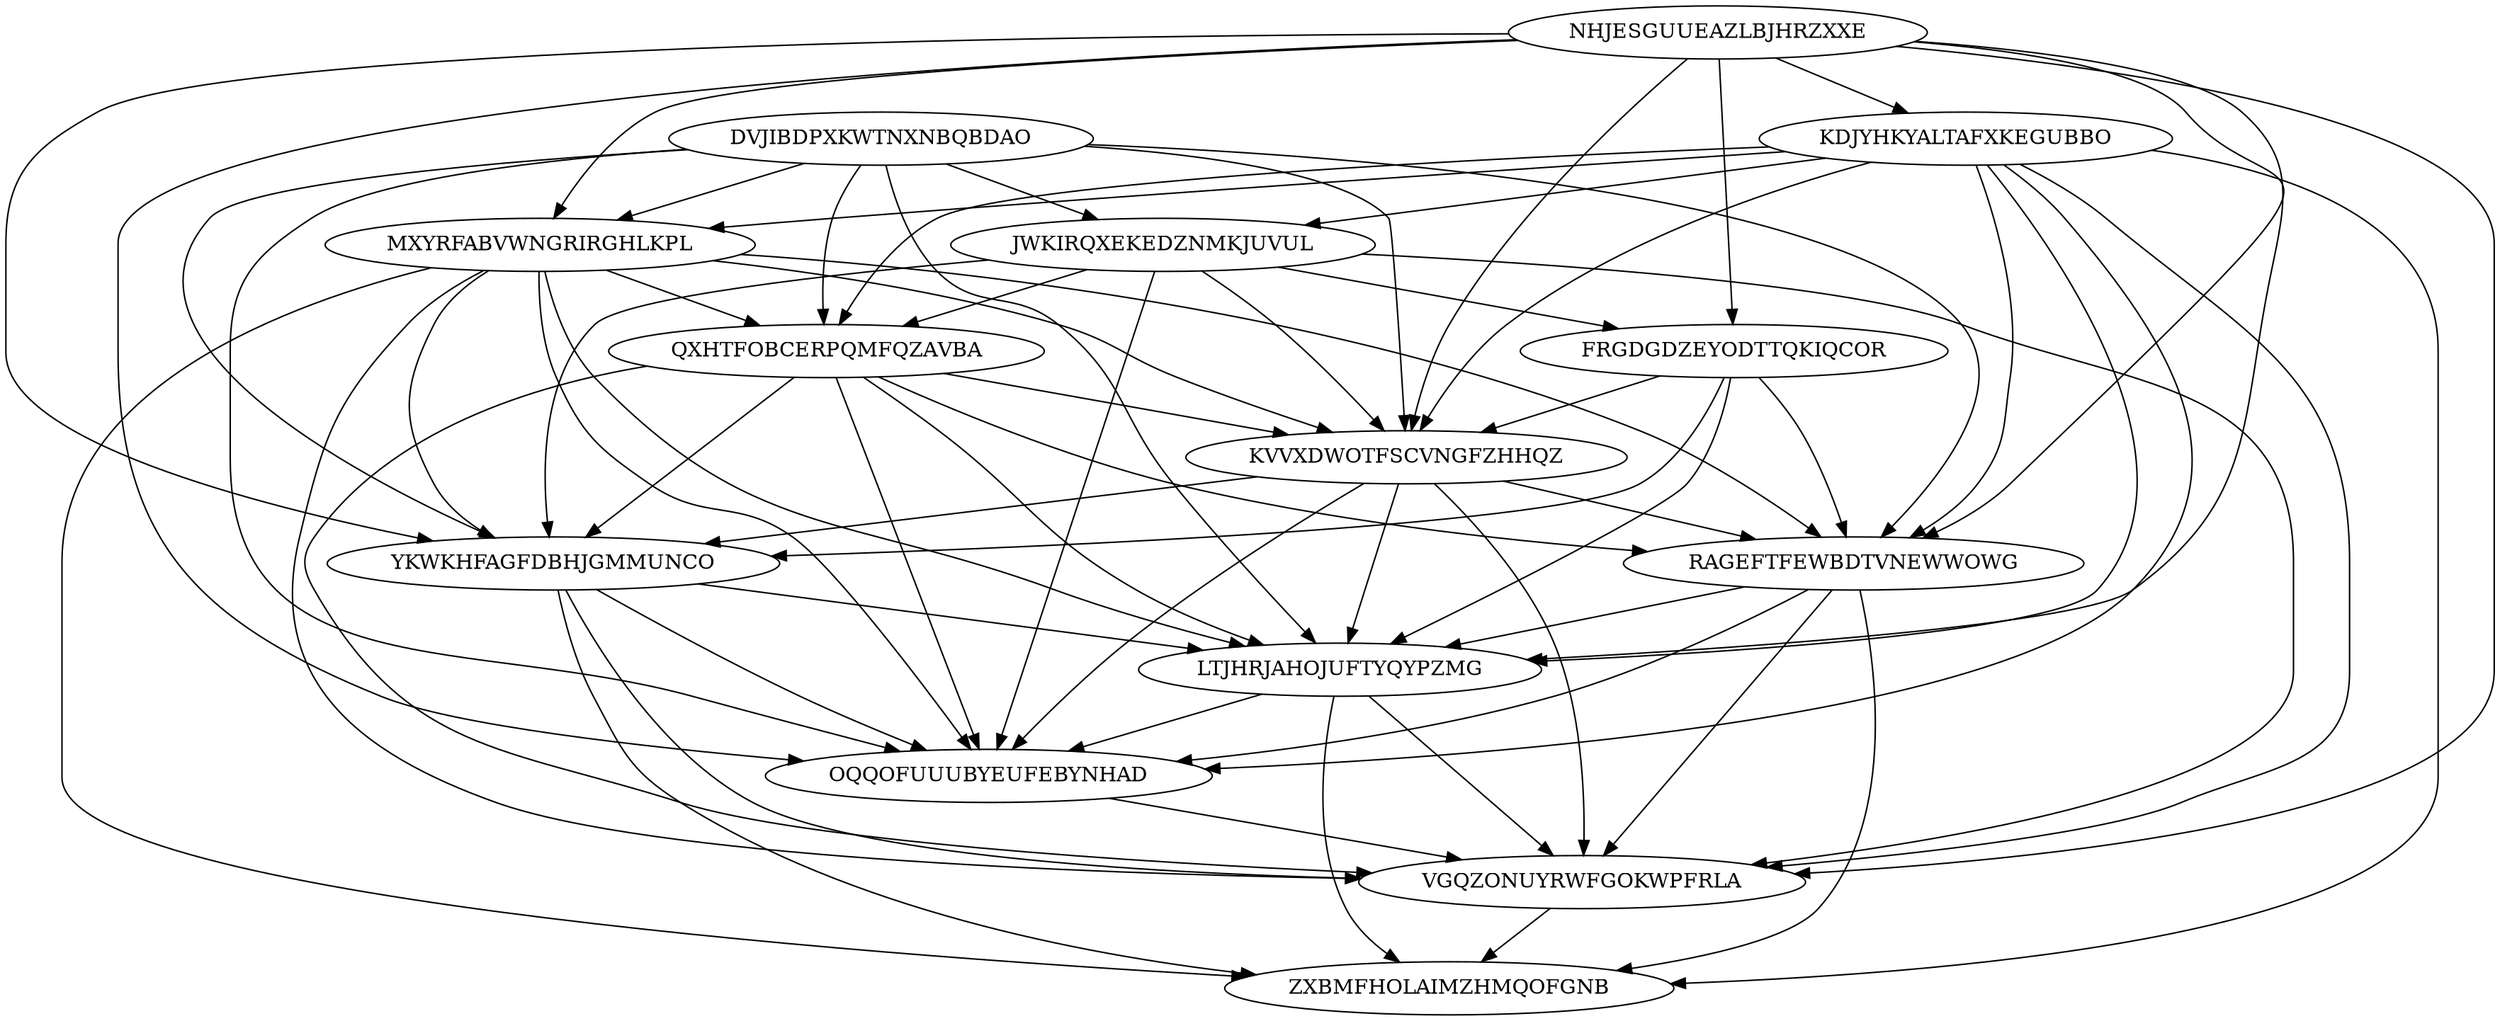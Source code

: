 digraph N14M68 {
	DVJIBDPXKWTNXNBQBDAO	[Weight=15];
	NHJESGUUEAZLBJHRZXXE	[Weight=10];
	KDJYHKYALTAFXKEGUBBO	[Weight=14];
	JWKIRQXEKEDZNMKJUVUL	[Weight=13];
	MXYRFABVWNGRIRGHLKPL	[Weight=14];
	QXHTFOBCERPQMFQZAVBA	[Weight=12];
	FRGDGDZEYODTTQKIQCOR	[Weight=12];
	KVVXDWOTFSCVNGFZHHQZ	[Weight=15];
	YKWKHFAGFDBHJGMMUNCO	[Weight=16];
	RAGEFTFEWBDTVNEWWOWG	[Weight=10];
	LTJHRJAHOJUFTYQYPZMG	[Weight=12];
	OQQOFUUUBYEUFEBYNHAD	[Weight=18];
	VGQZONUYRWFGOKWPFRLA	[Weight=20];
	ZXBMFHOLAIMZHMQOFGNB	[Weight=19];
	FRGDGDZEYODTTQKIQCOR -> YKWKHFAGFDBHJGMMUNCO [Weight=14];
	KDJYHKYALTAFXKEGUBBO -> KVVXDWOTFSCVNGFZHHQZ [Weight=16];
	KVVXDWOTFSCVNGFZHHQZ -> RAGEFTFEWBDTVNEWWOWG [Weight=13];
	NHJESGUUEAZLBJHRZXXE -> KDJYHKYALTAFXKEGUBBO [Weight=12];
	FRGDGDZEYODTTQKIQCOR -> LTJHRJAHOJUFTYQYPZMG [Weight=20];
	NHJESGUUEAZLBJHRZXXE -> FRGDGDZEYODTTQKIQCOR [Weight=13];
	JWKIRQXEKEDZNMKJUVUL -> VGQZONUYRWFGOKWPFRLA [Weight=18];
	NHJESGUUEAZLBJHRZXXE -> LTJHRJAHOJUFTYQYPZMG [Weight=11];
	QXHTFOBCERPQMFQZAVBA -> VGQZONUYRWFGOKWPFRLA [Weight=12];
	DVJIBDPXKWTNXNBQBDAO -> OQQOFUUUBYEUFEBYNHAD [Weight=10];
	NHJESGUUEAZLBJHRZXXE -> YKWKHFAGFDBHJGMMUNCO [Weight=20];
	OQQOFUUUBYEUFEBYNHAD -> VGQZONUYRWFGOKWPFRLA [Weight=15];
	NHJESGUUEAZLBJHRZXXE -> MXYRFABVWNGRIRGHLKPL [Weight=10];
	RAGEFTFEWBDTVNEWWOWG -> OQQOFUUUBYEUFEBYNHAD [Weight=18];
	YKWKHFAGFDBHJGMMUNCO -> OQQOFUUUBYEUFEBYNHAD [Weight=14];
	MXYRFABVWNGRIRGHLKPL -> YKWKHFAGFDBHJGMMUNCO [Weight=14];
	KVVXDWOTFSCVNGFZHHQZ -> LTJHRJAHOJUFTYQYPZMG [Weight=16];
	JWKIRQXEKEDZNMKJUVUL -> FRGDGDZEYODTTQKIQCOR [Weight=13];
	MXYRFABVWNGRIRGHLKPL -> KVVXDWOTFSCVNGFZHHQZ [Weight=15];
	MXYRFABVWNGRIRGHLKPL -> VGQZONUYRWFGOKWPFRLA [Weight=10];
	KDJYHKYALTAFXKEGUBBO -> ZXBMFHOLAIMZHMQOFGNB [Weight=15];
	RAGEFTFEWBDTVNEWWOWG -> ZXBMFHOLAIMZHMQOFGNB [Weight=13];
	NHJESGUUEAZLBJHRZXXE -> OQQOFUUUBYEUFEBYNHAD [Weight=19];
	KDJYHKYALTAFXKEGUBBO -> QXHTFOBCERPQMFQZAVBA [Weight=13];
	QXHTFOBCERPQMFQZAVBA -> RAGEFTFEWBDTVNEWWOWG [Weight=17];
	RAGEFTFEWBDTVNEWWOWG -> LTJHRJAHOJUFTYQYPZMG [Weight=17];
	MXYRFABVWNGRIRGHLKPL -> ZXBMFHOLAIMZHMQOFGNB [Weight=15];
	KVVXDWOTFSCVNGFZHHQZ -> YKWKHFAGFDBHJGMMUNCO [Weight=14];
	DVJIBDPXKWTNXNBQBDAO -> JWKIRQXEKEDZNMKJUVUL [Weight=12];
	MXYRFABVWNGRIRGHLKPL -> RAGEFTFEWBDTVNEWWOWG [Weight=15];
	DVJIBDPXKWTNXNBQBDAO -> KVVXDWOTFSCVNGFZHHQZ [Weight=20];
	QXHTFOBCERPQMFQZAVBA -> LTJHRJAHOJUFTYQYPZMG [Weight=11];
	DVJIBDPXKWTNXNBQBDAO -> LTJHRJAHOJUFTYQYPZMG [Weight=14];
	KVVXDWOTFSCVNGFZHHQZ -> VGQZONUYRWFGOKWPFRLA [Weight=11];
	YKWKHFAGFDBHJGMMUNCO -> LTJHRJAHOJUFTYQYPZMG [Weight=17];
	YKWKHFAGFDBHJGMMUNCO -> ZXBMFHOLAIMZHMQOFGNB [Weight=18];
	FRGDGDZEYODTTQKIQCOR -> RAGEFTFEWBDTVNEWWOWG [Weight=13];
	MXYRFABVWNGRIRGHLKPL -> QXHTFOBCERPQMFQZAVBA [Weight=16];
	JWKIRQXEKEDZNMKJUVUL -> OQQOFUUUBYEUFEBYNHAD [Weight=13];
	KVVXDWOTFSCVNGFZHHQZ -> OQQOFUUUBYEUFEBYNHAD [Weight=16];
	KDJYHKYALTAFXKEGUBBO -> VGQZONUYRWFGOKWPFRLA [Weight=16];
	JWKIRQXEKEDZNMKJUVUL -> YKWKHFAGFDBHJGMMUNCO [Weight=16];
	YKWKHFAGFDBHJGMMUNCO -> VGQZONUYRWFGOKWPFRLA [Weight=10];
	DVJIBDPXKWTNXNBQBDAO -> QXHTFOBCERPQMFQZAVBA [Weight=16];
	KDJYHKYALTAFXKEGUBBO -> OQQOFUUUBYEUFEBYNHAD [Weight=13];
	JWKIRQXEKEDZNMKJUVUL -> KVVXDWOTFSCVNGFZHHQZ [Weight=10];
	FRGDGDZEYODTTQKIQCOR -> KVVXDWOTFSCVNGFZHHQZ [Weight=14];
	LTJHRJAHOJUFTYQYPZMG -> OQQOFUUUBYEUFEBYNHAD [Weight=19];
	DVJIBDPXKWTNXNBQBDAO -> MXYRFABVWNGRIRGHLKPL [Weight=19];
	KDJYHKYALTAFXKEGUBBO -> MXYRFABVWNGRIRGHLKPL [Weight=15];
	NHJESGUUEAZLBJHRZXXE -> KVVXDWOTFSCVNGFZHHQZ [Weight=14];
	LTJHRJAHOJUFTYQYPZMG -> ZXBMFHOLAIMZHMQOFGNB [Weight=14];
	DVJIBDPXKWTNXNBQBDAO -> YKWKHFAGFDBHJGMMUNCO [Weight=12];
	QXHTFOBCERPQMFQZAVBA -> YKWKHFAGFDBHJGMMUNCO [Weight=20];
	KDJYHKYALTAFXKEGUBBO -> RAGEFTFEWBDTVNEWWOWG [Weight=12];
	KDJYHKYALTAFXKEGUBBO -> LTJHRJAHOJUFTYQYPZMG [Weight=17];
	QXHTFOBCERPQMFQZAVBA -> KVVXDWOTFSCVNGFZHHQZ [Weight=11];
	KDJYHKYALTAFXKEGUBBO -> JWKIRQXEKEDZNMKJUVUL [Weight=10];
	NHJESGUUEAZLBJHRZXXE -> VGQZONUYRWFGOKWPFRLA [Weight=16];
	VGQZONUYRWFGOKWPFRLA -> ZXBMFHOLAIMZHMQOFGNB [Weight=11];
	QXHTFOBCERPQMFQZAVBA -> OQQOFUUUBYEUFEBYNHAD [Weight=15];
	NHJESGUUEAZLBJHRZXXE -> RAGEFTFEWBDTVNEWWOWG [Weight=17];
	JWKIRQXEKEDZNMKJUVUL -> QXHTFOBCERPQMFQZAVBA [Weight=17];
	RAGEFTFEWBDTVNEWWOWG -> VGQZONUYRWFGOKWPFRLA [Weight=12];
	LTJHRJAHOJUFTYQYPZMG -> VGQZONUYRWFGOKWPFRLA [Weight=20];
	DVJIBDPXKWTNXNBQBDAO -> RAGEFTFEWBDTVNEWWOWG [Weight=13];
	MXYRFABVWNGRIRGHLKPL -> OQQOFUUUBYEUFEBYNHAD [Weight=12];
	MXYRFABVWNGRIRGHLKPL -> LTJHRJAHOJUFTYQYPZMG [Weight=15];
}
